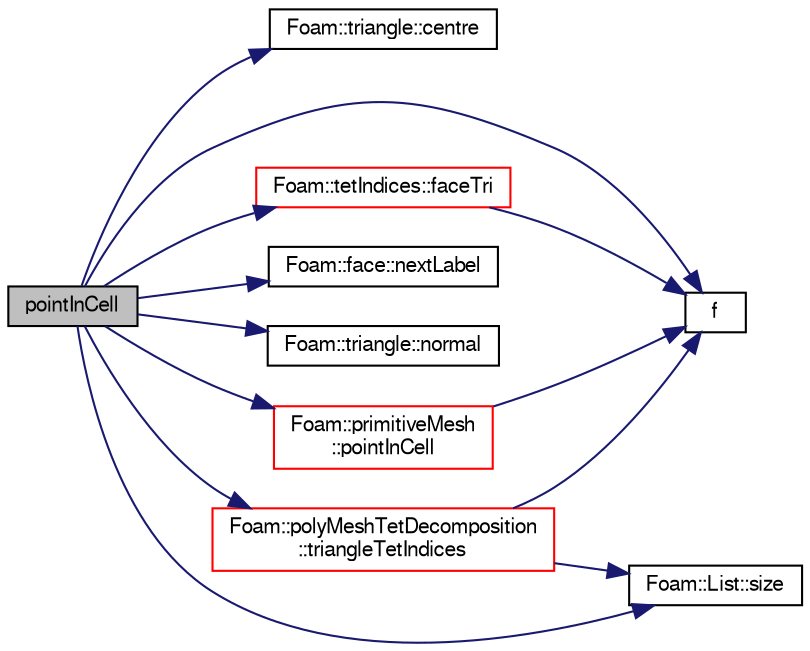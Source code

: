 digraph "pointInCell"
{
  bgcolor="transparent";
  edge [fontname="FreeSans",fontsize="10",labelfontname="FreeSans",labelfontsize="10"];
  node [fontname="FreeSans",fontsize="10",shape=record];
  rankdir="LR";
  Node1 [label="pointInCell",height=0.2,width=0.4,color="black", fillcolor="grey75", style="filled" fontcolor="black"];
  Node1 -> Node2 [color="midnightblue",fontsize="10",style="solid",fontname="FreeSans"];
  Node2 [label="Foam::triangle::centre",height=0.2,width=0.4,color="black",URL="$a02603.html#aa827cbb8a8c37bb9d4e1ef7eaa234792",tooltip="Return centre (centroid) "];
  Node1 -> Node3 [color="midnightblue",fontsize="10",style="solid",fontname="FreeSans"];
  Node3 [label="f",height=0.2,width=0.4,color="black",URL="$a03529.html#a888be93833ac7a23170555c69c690288"];
  Node1 -> Node4 [color="midnightblue",fontsize="10",style="solid",fontname="FreeSans"];
  Node4 [label="Foam::tetIndices::faceTri",height=0.2,width=0.4,color="red",URL="$a02498.html#ad07ec7e5f97159ccc9a01f9af7b89716",tooltip="Return the geometry corresponding to the tri on the. "];
  Node4 -> Node3 [color="midnightblue",fontsize="10",style="solid",fontname="FreeSans"];
  Node1 -> Node5 [color="midnightblue",fontsize="10",style="solid",fontname="FreeSans"];
  Node5 [label="Foam::face::nextLabel",height=0.2,width=0.4,color="black",URL="$a00693.html#a3a77b41d851606ec9fd4c68c792cde79",tooltip="Next vertex on face. "];
  Node1 -> Node6 [color="midnightblue",fontsize="10",style="solid",fontname="FreeSans"];
  Node6 [label="Foam::triangle::normal",height=0.2,width=0.4,color="black",URL="$a02603.html#a963c106e06be61ecce2fde38b05b5989",tooltip="Return vector normal. "];
  Node1 -> Node7 [color="midnightblue",fontsize="10",style="solid",fontname="FreeSans"];
  Node7 [label="Foam::primitiveMesh\l::pointInCell",height=0.2,width=0.4,color="red",URL="$a01911.html#ad869dc4da77b7d215411ce4adecca9e5",tooltip="Return true if the point is in the cell. "];
  Node7 -> Node3 [color="midnightblue",fontsize="10",style="solid",fontname="FreeSans"];
  Node1 -> Node8 [color="midnightblue",fontsize="10",style="solid",fontname="FreeSans"];
  Node8 [label="Foam::List::size",height=0.2,width=0.4,color="black",URL="$a01325.html#a8a5f6fa29bd4b500caf186f60245b384",tooltip="Override size to be inconsistent with allocated storage. "];
  Node1 -> Node9 [color="midnightblue",fontsize="10",style="solid",fontname="FreeSans"];
  Node9 [label="Foam::polyMeshTetDecomposition\l::triangleTetIndices",height=0.2,width=0.4,color="red",URL="$a01867.html#a58706d0e14fb9b9a20f1d19ef6671605",tooltip="Return the tet decomposition of the given triangle of the given face. "];
  Node9 -> Node3 [color="midnightblue",fontsize="10",style="solid",fontname="FreeSans"];
  Node9 -> Node8 [color="midnightblue",fontsize="10",style="solid",fontname="FreeSans"];
}
